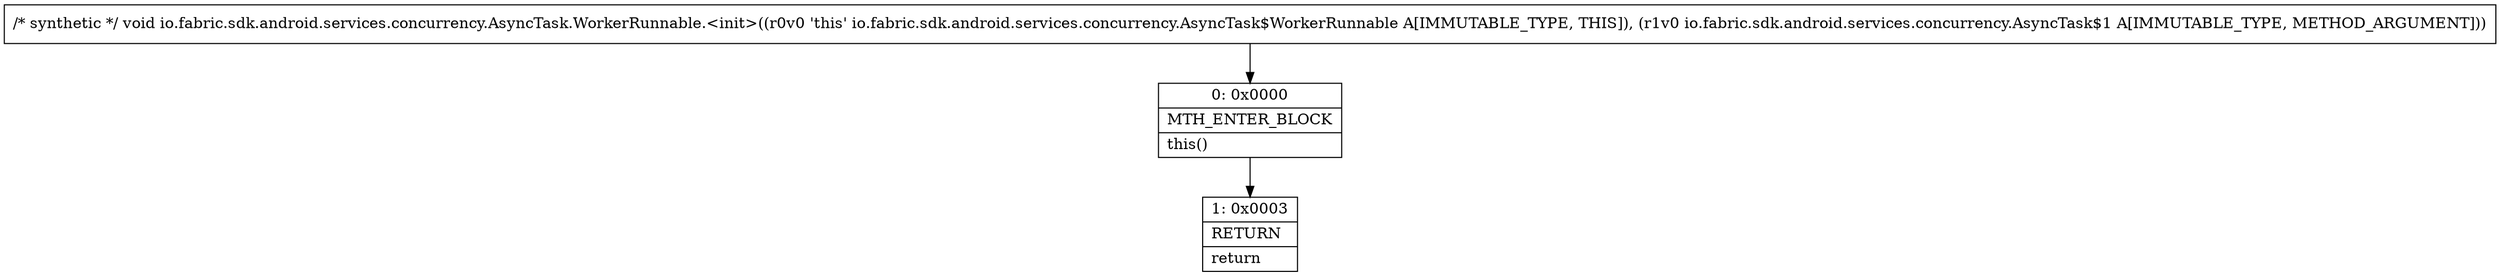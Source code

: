 digraph "CFG forio.fabric.sdk.android.services.concurrency.AsyncTask.WorkerRunnable.\<init\>(Lio\/fabric\/sdk\/android\/services\/concurrency\/AsyncTask$1;)V" {
Node_0 [shape=record,label="{0\:\ 0x0000|MTH_ENTER_BLOCK\l|this()\l}"];
Node_1 [shape=record,label="{1\:\ 0x0003|RETURN\l|return\l}"];
MethodNode[shape=record,label="{\/* synthetic *\/ void io.fabric.sdk.android.services.concurrency.AsyncTask.WorkerRunnable.\<init\>((r0v0 'this' io.fabric.sdk.android.services.concurrency.AsyncTask$WorkerRunnable A[IMMUTABLE_TYPE, THIS]), (r1v0 io.fabric.sdk.android.services.concurrency.AsyncTask$1 A[IMMUTABLE_TYPE, METHOD_ARGUMENT])) }"];
MethodNode -> Node_0;
Node_0 -> Node_1;
}

